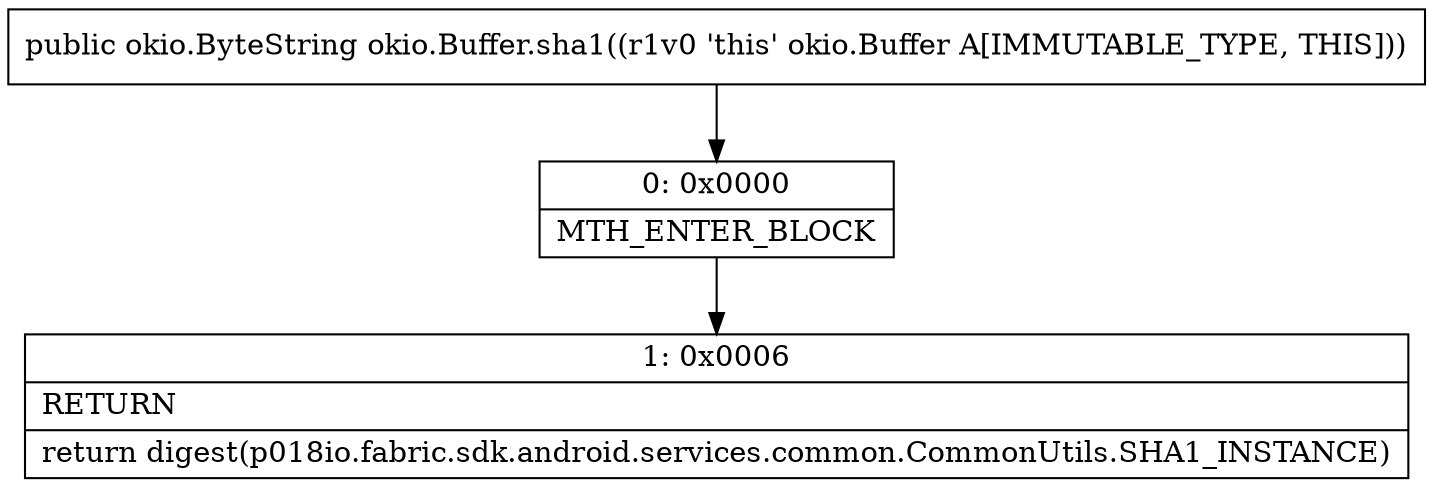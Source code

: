 digraph "CFG forokio.Buffer.sha1()Lokio\/ByteString;" {
Node_0 [shape=record,label="{0\:\ 0x0000|MTH_ENTER_BLOCK\l}"];
Node_1 [shape=record,label="{1\:\ 0x0006|RETURN\l|return digest(p018io.fabric.sdk.android.services.common.CommonUtils.SHA1_INSTANCE)\l}"];
MethodNode[shape=record,label="{public okio.ByteString okio.Buffer.sha1((r1v0 'this' okio.Buffer A[IMMUTABLE_TYPE, THIS])) }"];
MethodNode -> Node_0;
Node_0 -> Node_1;
}

